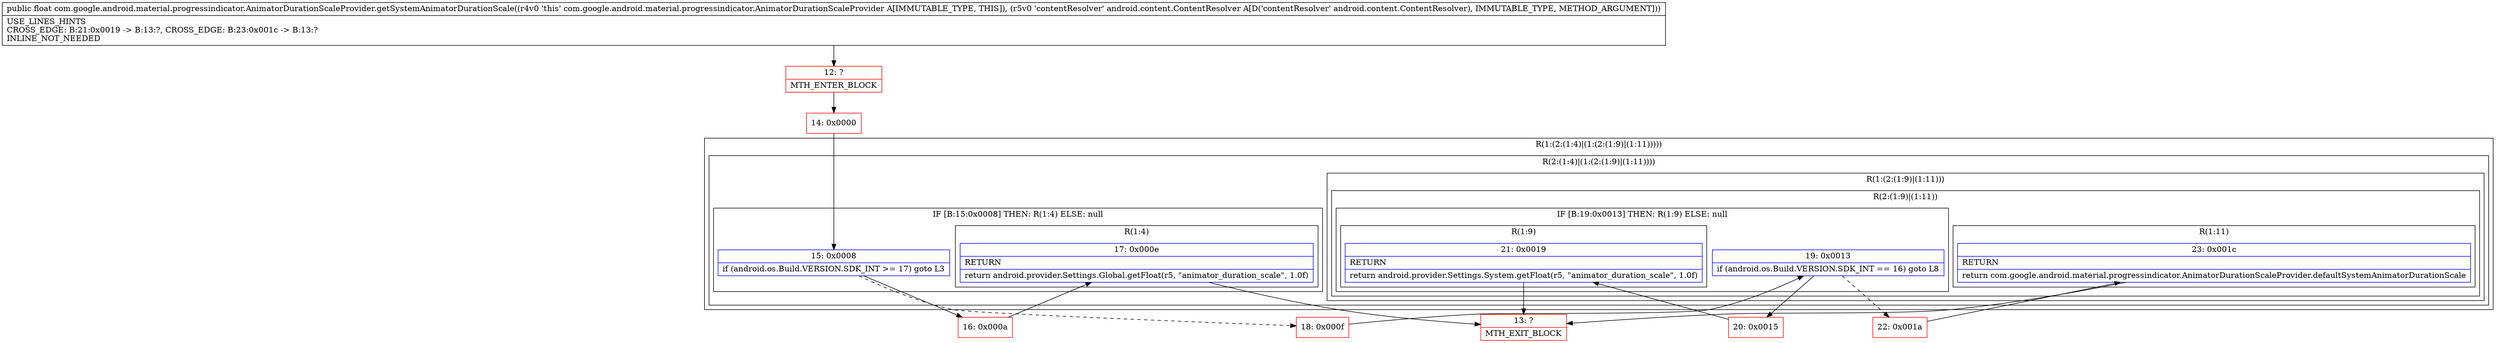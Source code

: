 digraph "CFG forcom.google.android.material.progressindicator.AnimatorDurationScaleProvider.getSystemAnimatorDurationScale(Landroid\/content\/ContentResolver;)F" {
subgraph cluster_Region_79755604 {
label = "R(1:(2:(1:4)|(1:(2:(1:9)|(1:11)))))";
node [shape=record,color=blue];
subgraph cluster_Region_1284601561 {
label = "R(2:(1:4)|(1:(2:(1:9)|(1:11))))";
node [shape=record,color=blue];
subgraph cluster_IfRegion_1084675839 {
label = "IF [B:15:0x0008] THEN: R(1:4) ELSE: null";
node [shape=record,color=blue];
Node_15 [shape=record,label="{15\:\ 0x0008|if (android.os.Build.VERSION.SDK_INT \>= 17) goto L3\l}"];
subgraph cluster_Region_952743039 {
label = "R(1:4)";
node [shape=record,color=blue];
Node_17 [shape=record,label="{17\:\ 0x000e|RETURN\l|return android.provider.Settings.Global.getFloat(r5, \"animator_duration_scale\", 1.0f)\l}"];
}
}
subgraph cluster_Region_994107499 {
label = "R(1:(2:(1:9)|(1:11)))";
node [shape=record,color=blue];
subgraph cluster_Region_2082500196 {
label = "R(2:(1:9)|(1:11))";
node [shape=record,color=blue];
subgraph cluster_IfRegion_180833841 {
label = "IF [B:19:0x0013] THEN: R(1:9) ELSE: null";
node [shape=record,color=blue];
Node_19 [shape=record,label="{19\:\ 0x0013|if (android.os.Build.VERSION.SDK_INT == 16) goto L8\l}"];
subgraph cluster_Region_2144889178 {
label = "R(1:9)";
node [shape=record,color=blue];
Node_21 [shape=record,label="{21\:\ 0x0019|RETURN\l|return android.provider.Settings.System.getFloat(r5, \"animator_duration_scale\", 1.0f)\l}"];
}
}
subgraph cluster_Region_1126669682 {
label = "R(1:11)";
node [shape=record,color=blue];
Node_23 [shape=record,label="{23\:\ 0x001c|RETURN\l|return com.google.android.material.progressindicator.AnimatorDurationScaleProvider.defaultSystemAnimatorDurationScale\l}"];
}
}
}
}
}
Node_12 [shape=record,color=red,label="{12\:\ ?|MTH_ENTER_BLOCK\l}"];
Node_14 [shape=record,color=red,label="{14\:\ 0x0000}"];
Node_16 [shape=record,color=red,label="{16\:\ 0x000a}"];
Node_13 [shape=record,color=red,label="{13\:\ ?|MTH_EXIT_BLOCK\l}"];
Node_18 [shape=record,color=red,label="{18\:\ 0x000f}"];
Node_20 [shape=record,color=red,label="{20\:\ 0x0015}"];
Node_22 [shape=record,color=red,label="{22\:\ 0x001a}"];
MethodNode[shape=record,label="{public float com.google.android.material.progressindicator.AnimatorDurationScaleProvider.getSystemAnimatorDurationScale((r4v0 'this' com.google.android.material.progressindicator.AnimatorDurationScaleProvider A[IMMUTABLE_TYPE, THIS]), (r5v0 'contentResolver' android.content.ContentResolver A[D('contentResolver' android.content.ContentResolver), IMMUTABLE_TYPE, METHOD_ARGUMENT]))  | USE_LINES_HINTS\lCROSS_EDGE: B:21:0x0019 \-\> B:13:?, CROSS_EDGE: B:23:0x001c \-\> B:13:?\lINLINE_NOT_NEEDED\l}"];
MethodNode -> Node_12;Node_15 -> Node_16;
Node_15 -> Node_18[style=dashed];
Node_17 -> Node_13;
Node_19 -> Node_20;
Node_19 -> Node_22[style=dashed];
Node_21 -> Node_13;
Node_23 -> Node_13;
Node_12 -> Node_14;
Node_14 -> Node_15;
Node_16 -> Node_17;
Node_18 -> Node_19;
Node_20 -> Node_21;
Node_22 -> Node_23;
}

